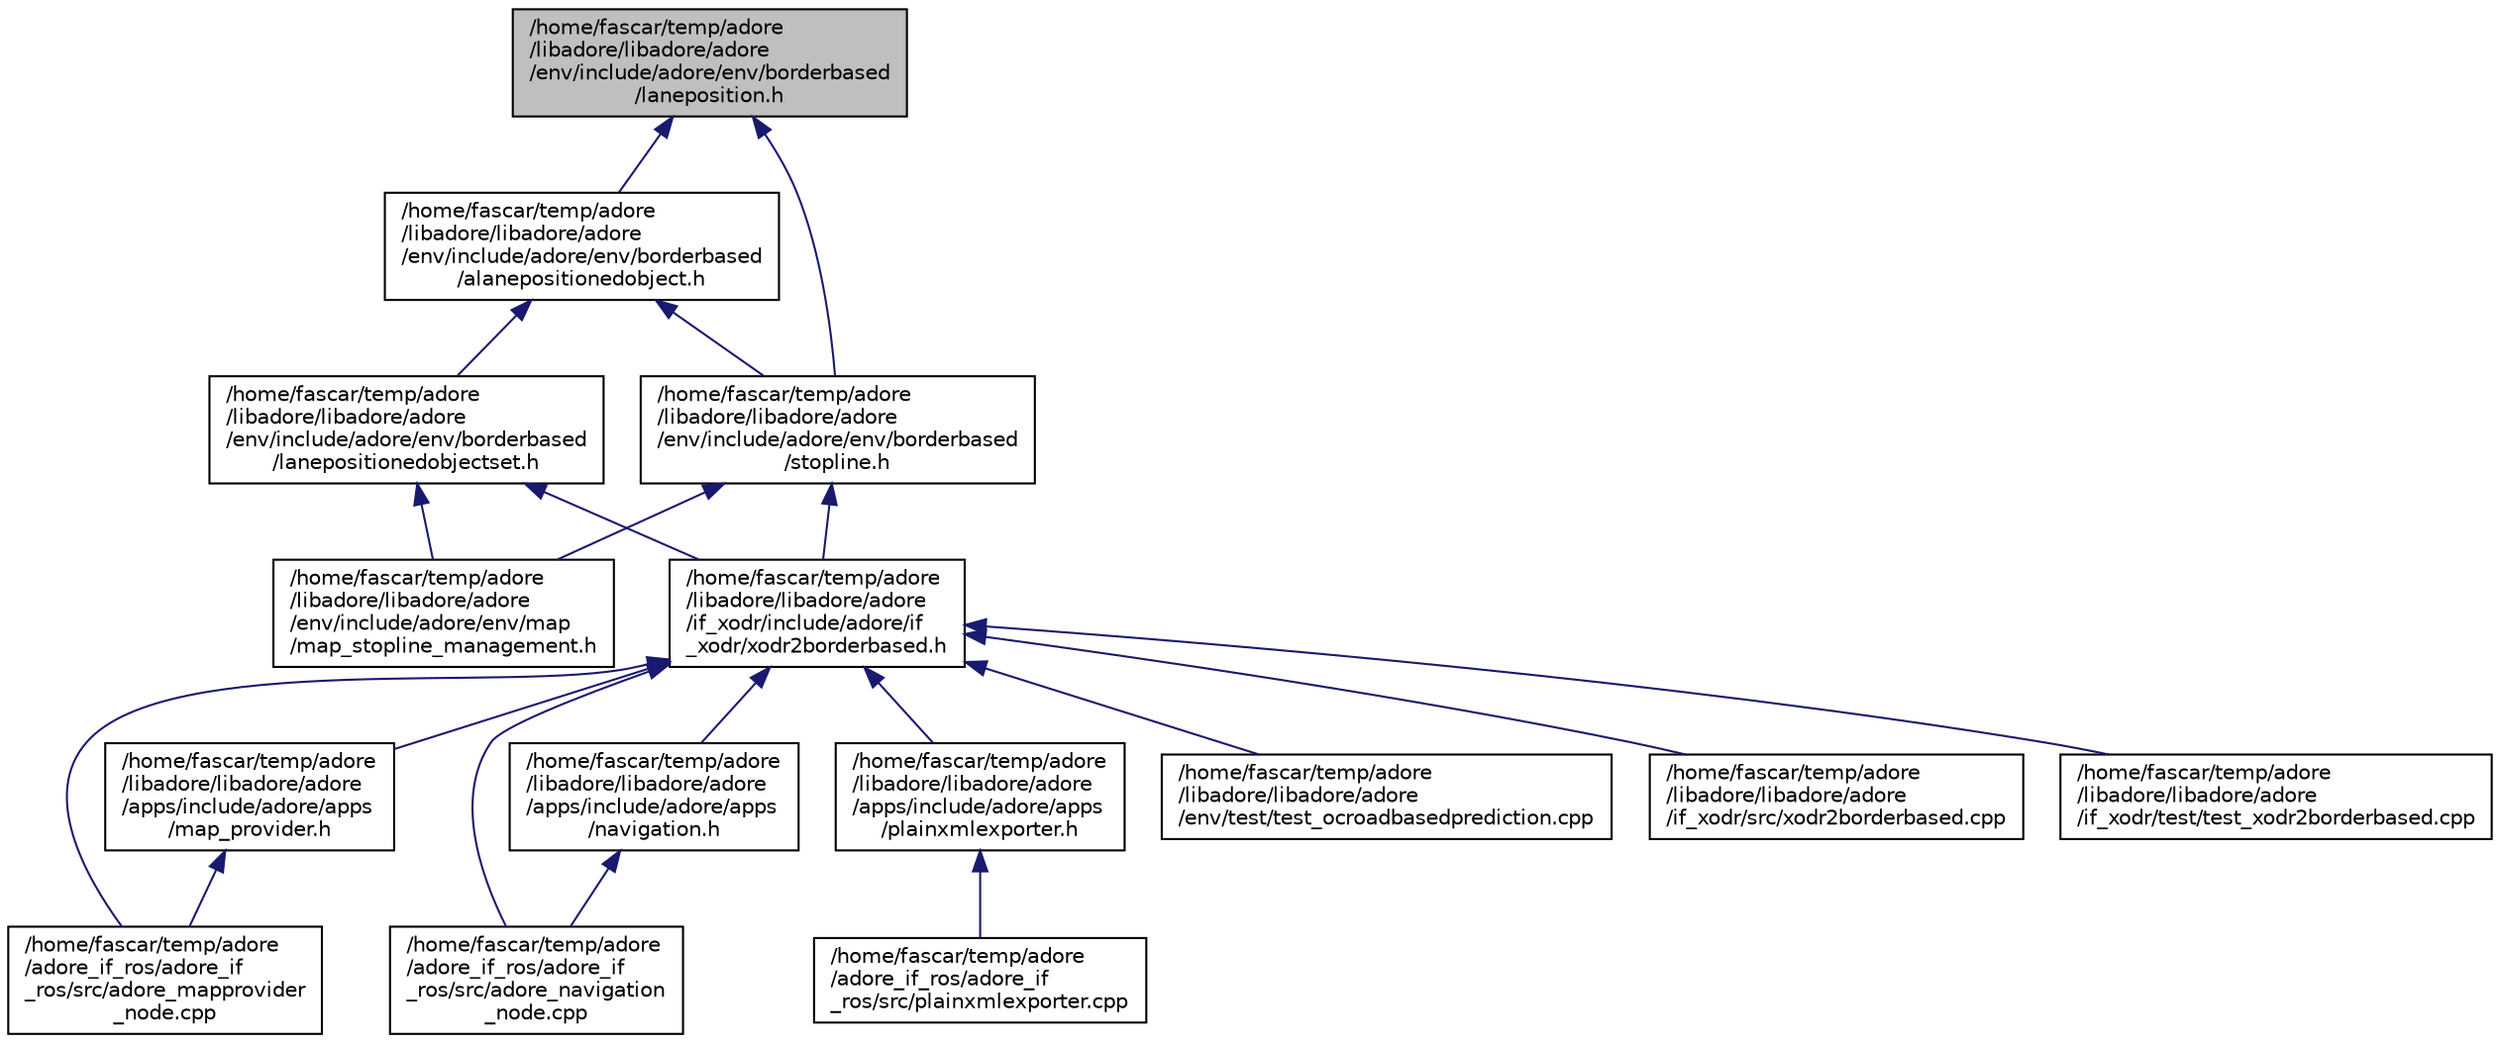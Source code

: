 digraph "/home/fascar/temp/adore/libadore/libadore/adore/env/include/adore/env/borderbased/laneposition.h"
{
 // LATEX_PDF_SIZE
  edge [fontname="Helvetica",fontsize="10",labelfontname="Helvetica",labelfontsize="10"];
  node [fontname="Helvetica",fontsize="10",shape=record];
  Node1 [label="/home/fascar/temp/adore\l/libadore/libadore/adore\l/env/include/adore/env/borderbased\l/laneposition.h",height=0.2,width=0.4,color="black", fillcolor="grey75", style="filled", fontcolor="black",tooltip=" "];
  Node1 -> Node2 [dir="back",color="midnightblue",fontsize="10",style="solid",fontname="Helvetica"];
  Node2 [label="/home/fascar/temp/adore\l/libadore/libadore/adore\l/env/include/adore/env/borderbased\l/alanepositionedobject.h",height=0.2,width=0.4,color="black", fillcolor="white", style="filled",URL="$alanepositionedobject_8h.html",tooltip=" "];
  Node2 -> Node3 [dir="back",color="midnightblue",fontsize="10",style="solid",fontname="Helvetica"];
  Node3 [label="/home/fascar/temp/adore\l/libadore/libadore/adore\l/env/include/adore/env/borderbased\l/lanepositionedobjectset.h",height=0.2,width=0.4,color="black", fillcolor="white", style="filled",URL="$lanepositionedobjectset_8h.html",tooltip=" "];
  Node3 -> Node4 [dir="back",color="midnightblue",fontsize="10",style="solid",fontname="Helvetica"];
  Node4 [label="/home/fascar/temp/adore\l/libadore/libadore/adore\l/env/include/adore/env/map\l/map_stopline_management.h",height=0.2,width=0.4,color="black", fillcolor="white", style="filled",URL="$map__stopline__management_8h.html",tooltip=" "];
  Node3 -> Node5 [dir="back",color="midnightblue",fontsize="10",style="solid",fontname="Helvetica"];
  Node5 [label="/home/fascar/temp/adore\l/libadore/libadore/adore\l/if_xodr/include/adore/if\l_xodr/xodr2borderbased.h",height=0.2,width=0.4,color="black", fillcolor="white", style="filled",URL="$xodr2borderbased_8h.html",tooltip=" "];
  Node5 -> Node6 [dir="back",color="midnightblue",fontsize="10",style="solid",fontname="Helvetica"];
  Node6 [label="/home/fascar/temp/adore\l/adore_if_ros/adore_if\l_ros/src/adore_mapprovider\l_node.cpp",height=0.2,width=0.4,color="black", fillcolor="white", style="filled",URL="$adore__mapprovider__node_8cpp.html",tooltip=" "];
  Node5 -> Node7 [dir="back",color="midnightblue",fontsize="10",style="solid",fontname="Helvetica"];
  Node7 [label="/home/fascar/temp/adore\l/adore_if_ros/adore_if\l_ros/src/adore_navigation\l_node.cpp",height=0.2,width=0.4,color="black", fillcolor="white", style="filled",URL="$adore__navigation__node_8cpp.html",tooltip=" "];
  Node5 -> Node8 [dir="back",color="midnightblue",fontsize="10",style="solid",fontname="Helvetica"];
  Node8 [label="/home/fascar/temp/adore\l/libadore/libadore/adore\l/apps/include/adore/apps\l/map_provider.h",height=0.2,width=0.4,color="black", fillcolor="white", style="filled",URL="$map__provider_8h.html",tooltip=" "];
  Node8 -> Node6 [dir="back",color="midnightblue",fontsize="10",style="solid",fontname="Helvetica"];
  Node5 -> Node9 [dir="back",color="midnightblue",fontsize="10",style="solid",fontname="Helvetica"];
  Node9 [label="/home/fascar/temp/adore\l/libadore/libadore/adore\l/apps/include/adore/apps\l/navigation.h",height=0.2,width=0.4,color="black", fillcolor="white", style="filled",URL="$navigation_8h.html",tooltip=" "];
  Node9 -> Node7 [dir="back",color="midnightblue",fontsize="10",style="solid",fontname="Helvetica"];
  Node5 -> Node10 [dir="back",color="midnightblue",fontsize="10",style="solid",fontname="Helvetica"];
  Node10 [label="/home/fascar/temp/adore\l/libadore/libadore/adore\l/apps/include/adore/apps\l/plainxmlexporter.h",height=0.2,width=0.4,color="black", fillcolor="white", style="filled",URL="$plainxmlexporter_8h.html",tooltip=" "];
  Node10 -> Node11 [dir="back",color="midnightblue",fontsize="10",style="solid",fontname="Helvetica"];
  Node11 [label="/home/fascar/temp/adore\l/adore_if_ros/adore_if\l_ros/src/plainxmlexporter.cpp",height=0.2,width=0.4,color="black", fillcolor="white", style="filled",URL="$plainxmlexporter_8cpp.html",tooltip=" "];
  Node5 -> Node12 [dir="back",color="midnightblue",fontsize="10",style="solid",fontname="Helvetica"];
  Node12 [label="/home/fascar/temp/adore\l/libadore/libadore/adore\l/env/test/test_ocroadbasedprediction.cpp",height=0.2,width=0.4,color="black", fillcolor="white", style="filled",URL="$test__ocroadbasedprediction_8cpp.html",tooltip=" "];
  Node5 -> Node13 [dir="back",color="midnightblue",fontsize="10",style="solid",fontname="Helvetica"];
  Node13 [label="/home/fascar/temp/adore\l/libadore/libadore/adore\l/if_xodr/src/xodr2borderbased.cpp",height=0.2,width=0.4,color="black", fillcolor="white", style="filled",URL="$xodr2borderbased_8cpp.html",tooltip=" "];
  Node5 -> Node14 [dir="back",color="midnightblue",fontsize="10",style="solid",fontname="Helvetica"];
  Node14 [label="/home/fascar/temp/adore\l/libadore/libadore/adore\l/if_xodr/test/test_xodr2borderbased.cpp",height=0.2,width=0.4,color="black", fillcolor="white", style="filled",URL="$test__xodr2borderbased_8cpp.html",tooltip=" "];
  Node2 -> Node15 [dir="back",color="midnightblue",fontsize="10",style="solid",fontname="Helvetica"];
  Node15 [label="/home/fascar/temp/adore\l/libadore/libadore/adore\l/env/include/adore/env/borderbased\l/stopline.h",height=0.2,width=0.4,color="black", fillcolor="white", style="filled",URL="$stopline_8h.html",tooltip=" "];
  Node15 -> Node4 [dir="back",color="midnightblue",fontsize="10",style="solid",fontname="Helvetica"];
  Node15 -> Node5 [dir="back",color="midnightblue",fontsize="10",style="solid",fontname="Helvetica"];
  Node1 -> Node15 [dir="back",color="midnightblue",fontsize="10",style="solid",fontname="Helvetica"];
}
